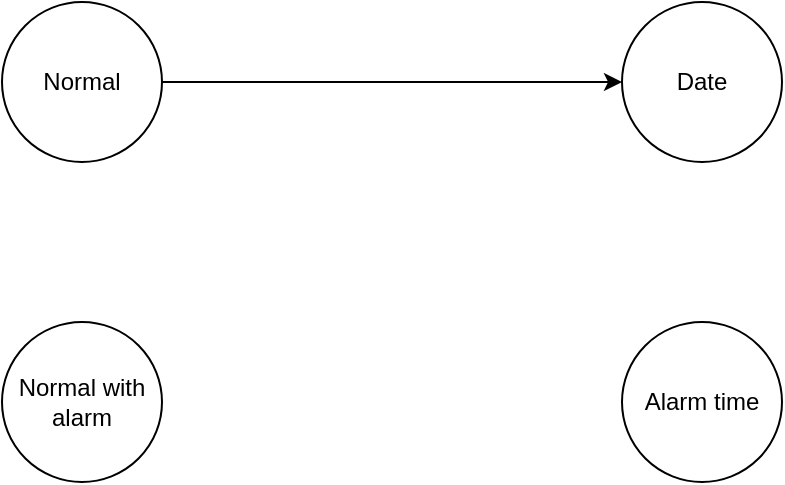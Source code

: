 <mxfile version="26.0.16" pages="3">
  <diagram name="Clock" id="9cqj9Gj7yjOjQMQ0VUwX">
    <mxGraphModel dx="1042" dy="661" grid="1" gridSize="10" guides="1" tooltips="1" connect="1" arrows="1" fold="1" page="1" pageScale="1" pageWidth="827" pageHeight="1169" math="0" shadow="0">
      <root>
        <mxCell id="0" />
        <mxCell id="1" parent="0" />
        <mxCell id="RG0qKrcWC5957B3-tExf-1" value="Normal" style="ellipse;whiteSpace=wrap;html=1;aspect=fixed;" vertex="1" parent="1">
          <mxGeometry x="170" y="100" width="80" height="80" as="geometry" />
        </mxCell>
        <mxCell id="RG0qKrcWC5957B3-tExf-2" value="Date" style="ellipse;whiteSpace=wrap;html=1;aspect=fixed;" vertex="1" parent="1">
          <mxGeometry x="480" y="100" width="80" height="80" as="geometry" />
        </mxCell>
        <mxCell id="RG0qKrcWC5957B3-tExf-3" value="Normal with alarm" style="ellipse;whiteSpace=wrap;html=1;aspect=fixed;" vertex="1" parent="1">
          <mxGeometry x="170" y="260" width="80" height="80" as="geometry" />
        </mxCell>
        <mxCell id="RG0qKrcWC5957B3-tExf-4" value="Alarm time" style="ellipse;whiteSpace=wrap;html=1;aspect=fixed;" vertex="1" parent="1">
          <mxGeometry x="480" y="260" width="80" height="80" as="geometry" />
        </mxCell>
        <mxCell id="RG0qKrcWC5957B3-tExf-5" value="" style="endArrow=classic;html=1;rounded=0;exitX=1;exitY=0.5;exitDx=0;exitDy=0;entryX=0;entryY=0.5;entryDx=0;entryDy=0;" edge="1" parent="1" source="RG0qKrcWC5957B3-tExf-1" target="RG0qKrcWC5957B3-tExf-2">
          <mxGeometry width="50" height="50" relative="1" as="geometry">
            <mxPoint x="440" y="370" as="sourcePoint" />
            <mxPoint x="490" y="320" as="targetPoint" />
          </mxGeometry>
        </mxCell>
      </root>
    </mxGraphModel>
  </diagram>
  <diagram id="2IR37qf4QehfL7t-tvkI" name="stopwatch">
    <mxGraphModel dx="1426" dy="781" grid="1" gridSize="10" guides="1" tooltips="1" connect="1" arrows="1" fold="1" page="1" pageScale="1" pageWidth="827" pageHeight="1169" math="0" shadow="0">
      <root>
        <mxCell id="0" />
        <mxCell id="1" parent="0" />
      </root>
    </mxGraphModel>
  </diagram>
  <diagram id="q-XKUNlvHSGximqduw9o" name="alarm">
    <mxGraphModel grid="1" page="1" gridSize="10" guides="1" tooltips="1" connect="1" arrows="1" fold="1" pageScale="1" pageWidth="827" pageHeight="1169" math="0" shadow="0">
      <root>
        <mxCell id="0" />
        <mxCell id="1" parent="0" />
        <mxCell id="H-pp2MTDAGIDneQ5Eigu-1" value="" style="ellipse;whiteSpace=wrap;html=1;" vertex="1" parent="1">
          <mxGeometry x="510" y="160" width="120" height="80" as="geometry" />
        </mxCell>
      </root>
    </mxGraphModel>
  </diagram>
</mxfile>
